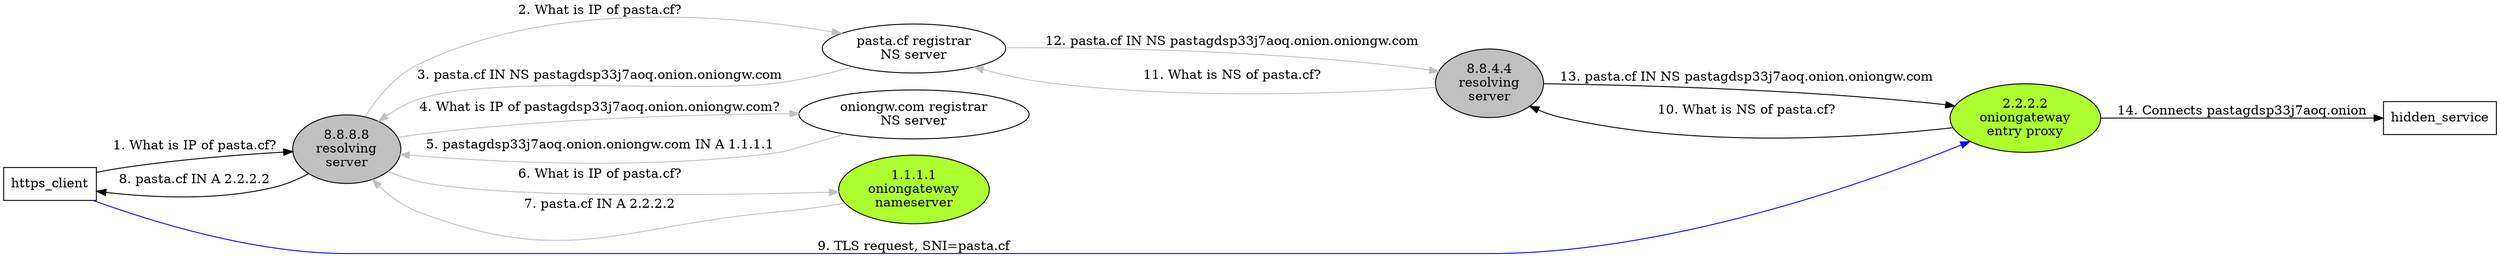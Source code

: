 digraph flow {

    rankdir="LR"

    https_client[
        shape="rectangle"
    ]
    resolving_server1[
        label="8.8.8.8\nresolving\nserver"
        style="filled"
        fillcolor="grey"
    ]
    pasta_auth_ns[
        label="pasta.cf registrar\nNS server"
    ]
    oniongw_auth_ns[
        label="oniongw.com registrar\nNS server"
    ]
    oniongateway_nameserver[
        label="1.1.1.1\noniongateway\nnameserver"
        style="filled"
        fillcolor="greenyellow"
    ]
    oniongateway_entry_proxy[
        label="2.2.2.2\noniongateway\nentry proxy"
        style="filled"
        fillcolor="greenyellow"
    ]
    resolving_server2[
        label="8.8.4.4\nresolving\nserver"
        style="filled"
        fillcolor="grey"
    ]
    hidden_service[
        shape="rectangle"
    ]

    https_client -> resolving_server1[
        label="1. What is IP of pasta.cf?"
    ]
    resolving_server1 -> pasta_auth_ns[
        label="2. What is IP of pasta.cf?"
        color="grey"
    ]
    pasta_auth_ns -> resolving_server1[
        label="3. pasta.cf IN NS pastagdsp33j7aoq.onion.oniongw.com"
        color="grey"
    ]
    resolving_server1 -> oniongw_auth_ns[
        label="4. What is IP of pastagdsp33j7aoq.onion.oniongw.com?"
        color="grey"
    ]
    oniongw_auth_ns -> resolving_server1[
        label="5. pastagdsp33j7aoq.onion.oniongw.com IN A 1.1.1.1"
        color="grey"
    ]
    resolving_server1 -> oniongateway_nameserver[
        label="6. What is IP of pasta.cf?"
        color="grey"
    ]
    oniongateway_nameserver -> resolving_server1[
        label="7. pasta.cf IN A 2.2.2.2"
        color="grey"
    ]
    resolving_server1 -> https_client[
        label="8. pasta.cf IN A 2.2.2.2"
    ]

    https_client -> oniongateway_entry_proxy[
        label="9. TLS request, SNI=pasta.cf"
        color="blue"
    ]

    oniongateway_entry_proxy -> resolving_server2[
        label="10. What is NS of pasta.cf?"
    ]
    resolving_server2 -> pasta_auth_ns[
        label="11. What is NS of pasta.cf?"
        color="grey"
    ]
    pasta_auth_ns -> resolving_server2[
        label="12. pasta.cf IN NS pastagdsp33j7aoq.onion.oniongw.com"
        color="grey"
    ]
    resolving_server2 -> oniongateway_entry_proxy[
        label="13. pasta.cf IN NS pastagdsp33j7aoq.onion.oniongw.com"
    ]
    oniongateway_entry_proxy -> hidden_service[
        label="14. Connects pastagdsp33j7aoq.onion"
    ]

}

